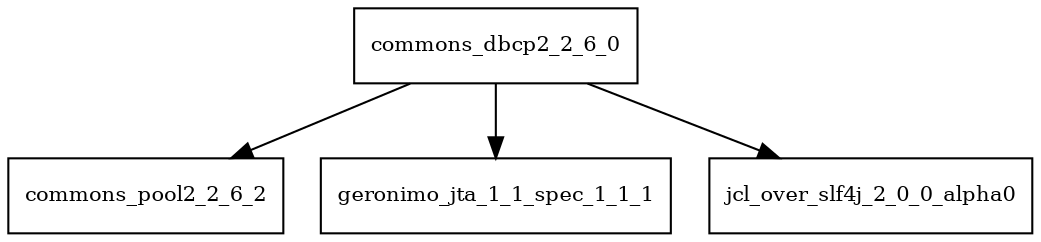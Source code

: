 digraph commons_dbcp2_2_6_0_dependencies {
  node [shape = box, fontsize=10.0];
  commons_dbcp2_2_6_0 -> commons_pool2_2_6_2;
  commons_dbcp2_2_6_0 -> geronimo_jta_1_1_spec_1_1_1;
  commons_dbcp2_2_6_0 -> jcl_over_slf4j_2_0_0_alpha0;
}
